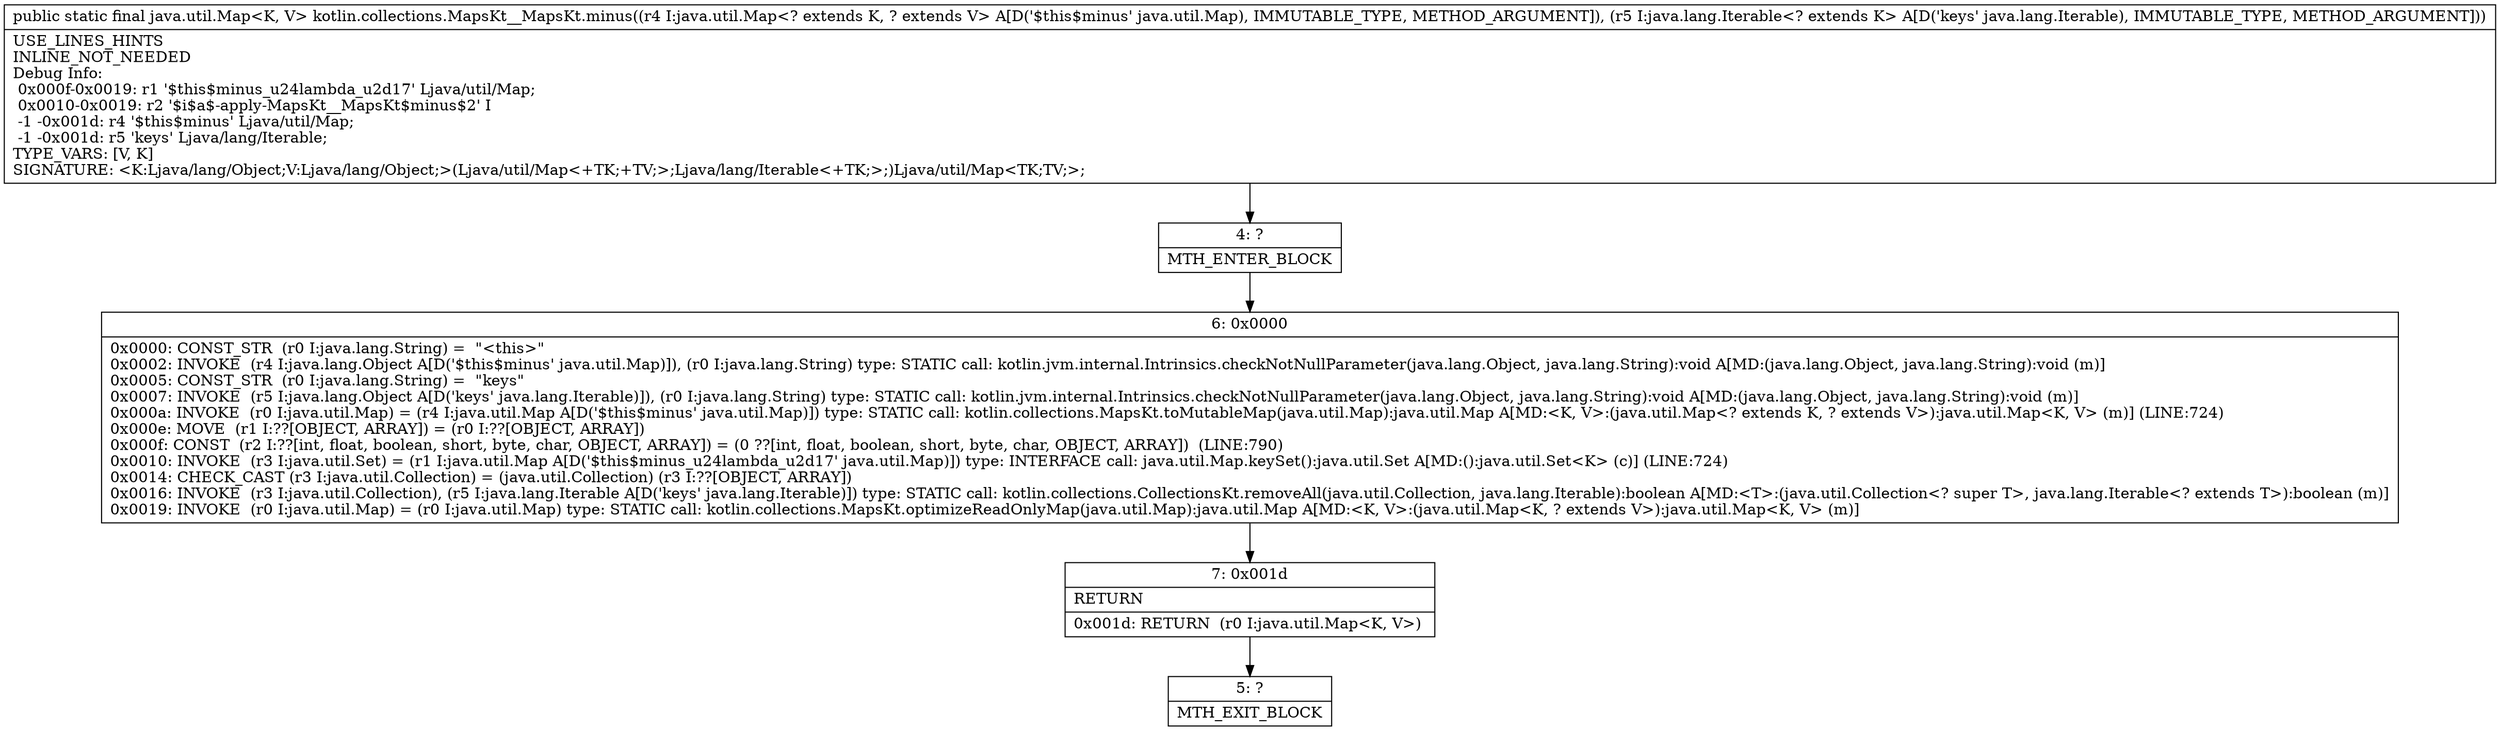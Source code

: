 digraph "CFG forkotlin.collections.MapsKt__MapsKt.minus(Ljava\/util\/Map;Ljava\/lang\/Iterable;)Ljava\/util\/Map;" {
Node_4 [shape=record,label="{4\:\ ?|MTH_ENTER_BLOCK\l}"];
Node_6 [shape=record,label="{6\:\ 0x0000|0x0000: CONST_STR  (r0 I:java.lang.String) =  \"\<this\>\" \l0x0002: INVOKE  (r4 I:java.lang.Object A[D('$this$minus' java.util.Map)]), (r0 I:java.lang.String) type: STATIC call: kotlin.jvm.internal.Intrinsics.checkNotNullParameter(java.lang.Object, java.lang.String):void A[MD:(java.lang.Object, java.lang.String):void (m)]\l0x0005: CONST_STR  (r0 I:java.lang.String) =  \"keys\" \l0x0007: INVOKE  (r5 I:java.lang.Object A[D('keys' java.lang.Iterable)]), (r0 I:java.lang.String) type: STATIC call: kotlin.jvm.internal.Intrinsics.checkNotNullParameter(java.lang.Object, java.lang.String):void A[MD:(java.lang.Object, java.lang.String):void (m)]\l0x000a: INVOKE  (r0 I:java.util.Map) = (r4 I:java.util.Map A[D('$this$minus' java.util.Map)]) type: STATIC call: kotlin.collections.MapsKt.toMutableMap(java.util.Map):java.util.Map A[MD:\<K, V\>:(java.util.Map\<? extends K, ? extends V\>):java.util.Map\<K, V\> (m)] (LINE:724)\l0x000e: MOVE  (r1 I:??[OBJECT, ARRAY]) = (r0 I:??[OBJECT, ARRAY]) \l0x000f: CONST  (r2 I:??[int, float, boolean, short, byte, char, OBJECT, ARRAY]) = (0 ??[int, float, boolean, short, byte, char, OBJECT, ARRAY])  (LINE:790)\l0x0010: INVOKE  (r3 I:java.util.Set) = (r1 I:java.util.Map A[D('$this$minus_u24lambda_u2d17' java.util.Map)]) type: INTERFACE call: java.util.Map.keySet():java.util.Set A[MD:():java.util.Set\<K\> (c)] (LINE:724)\l0x0014: CHECK_CAST (r3 I:java.util.Collection) = (java.util.Collection) (r3 I:??[OBJECT, ARRAY]) \l0x0016: INVOKE  (r3 I:java.util.Collection), (r5 I:java.lang.Iterable A[D('keys' java.lang.Iterable)]) type: STATIC call: kotlin.collections.CollectionsKt.removeAll(java.util.Collection, java.lang.Iterable):boolean A[MD:\<T\>:(java.util.Collection\<? super T\>, java.lang.Iterable\<? extends T\>):boolean (m)]\l0x0019: INVOKE  (r0 I:java.util.Map) = (r0 I:java.util.Map) type: STATIC call: kotlin.collections.MapsKt.optimizeReadOnlyMap(java.util.Map):java.util.Map A[MD:\<K, V\>:(java.util.Map\<K, ? extends V\>):java.util.Map\<K, V\> (m)]\l}"];
Node_7 [shape=record,label="{7\:\ 0x001d|RETURN\l|0x001d: RETURN  (r0 I:java.util.Map\<K, V\>) \l}"];
Node_5 [shape=record,label="{5\:\ ?|MTH_EXIT_BLOCK\l}"];
MethodNode[shape=record,label="{public static final java.util.Map\<K, V\> kotlin.collections.MapsKt__MapsKt.minus((r4 I:java.util.Map\<? extends K, ? extends V\> A[D('$this$minus' java.util.Map), IMMUTABLE_TYPE, METHOD_ARGUMENT]), (r5 I:java.lang.Iterable\<? extends K\> A[D('keys' java.lang.Iterable), IMMUTABLE_TYPE, METHOD_ARGUMENT]))  | USE_LINES_HINTS\lINLINE_NOT_NEEDED\lDebug Info:\l  0x000f\-0x0019: r1 '$this$minus_u24lambda_u2d17' Ljava\/util\/Map;\l  0x0010\-0x0019: r2 '$i$a$\-apply\-MapsKt__MapsKt$minus$2' I\l  \-1 \-0x001d: r4 '$this$minus' Ljava\/util\/Map;\l  \-1 \-0x001d: r5 'keys' Ljava\/lang\/Iterable;\lTYPE_VARS: [V, K]\lSIGNATURE: \<K:Ljava\/lang\/Object;V:Ljava\/lang\/Object;\>(Ljava\/util\/Map\<+TK;+TV;\>;Ljava\/lang\/Iterable\<+TK;\>;)Ljava\/util\/Map\<TK;TV;\>;\l}"];
MethodNode -> Node_4;Node_4 -> Node_6;
Node_6 -> Node_7;
Node_7 -> Node_5;
}

